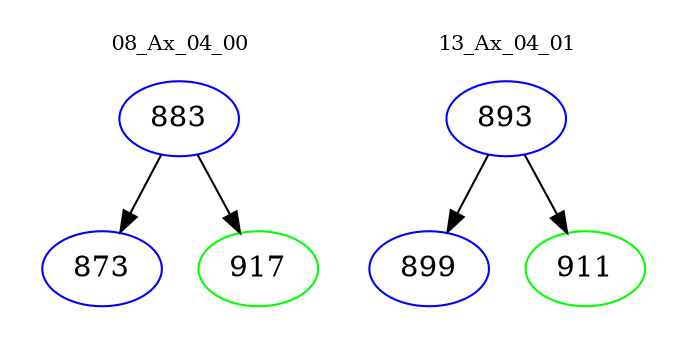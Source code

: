digraph{
subgraph cluster_0 {
color = white
label = "08_Ax_04_00";
fontsize=10;
T0_883 [label="883", color="blue"]
T0_883 -> T0_873 [color="black"]
T0_873 [label="873", color="blue"]
T0_883 -> T0_917 [color="black"]
T0_917 [label="917", color="green"]
}
subgraph cluster_1 {
color = white
label = "13_Ax_04_01";
fontsize=10;
T1_893 [label="893", color="blue"]
T1_893 -> T1_899 [color="black"]
T1_899 [label="899", color="blue"]
T1_893 -> T1_911 [color="black"]
T1_911 [label="911", color="green"]
}
}
